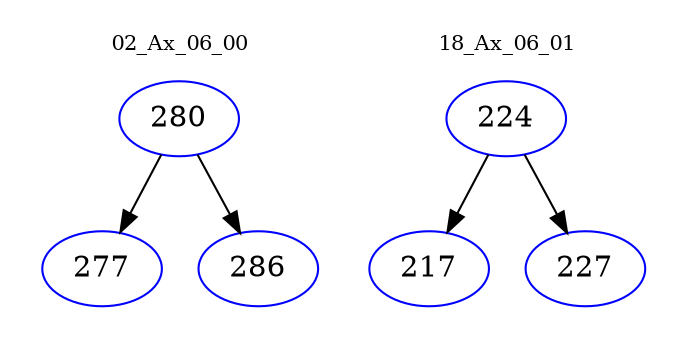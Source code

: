 digraph{
subgraph cluster_0 {
color = white
label = "02_Ax_06_00";
fontsize=10;
T0_280 [label="280", color="blue"]
T0_280 -> T0_277 [color="black"]
T0_277 [label="277", color="blue"]
T0_280 -> T0_286 [color="black"]
T0_286 [label="286", color="blue"]
}
subgraph cluster_1 {
color = white
label = "18_Ax_06_01";
fontsize=10;
T1_224 [label="224", color="blue"]
T1_224 -> T1_217 [color="black"]
T1_217 [label="217", color="blue"]
T1_224 -> T1_227 [color="black"]
T1_227 [label="227", color="blue"]
}
}
